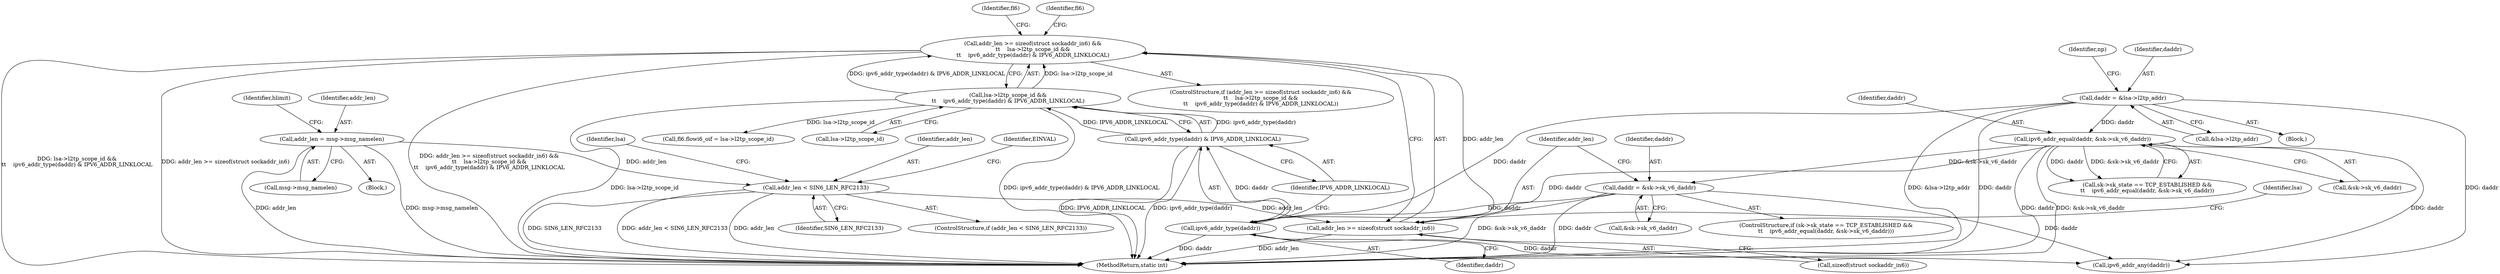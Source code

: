 digraph "0_linux_45f6fad84cc305103b28d73482b344d7f5b76f39_19@API" {
"1000278" [label="(Call,addr_len >= sizeof(struct sockaddr_in6) &&\n\t\t    lsa->l2tp_scope_id &&\n\t\t    ipv6_addr_type(daddr) & IPV6_ADDR_LINKLOCAL)"];
"1000279" [label="(Call,addr_len >= sizeof(struct sockaddr_in6))"];
"1000198" [label="(Call,addr_len < SIN6_LEN_RFC2133)"];
"1000134" [label="(Call,addr_len = msg->msg_namelen)"];
"1000283" [label="(Call,lsa->l2tp_scope_id &&\n\t\t    ipv6_addr_type(daddr) & IPV6_ADDR_LINKLOCAL)"];
"1000287" [label="(Call,ipv6_addr_type(daddr) & IPV6_ADDR_LINKLOCAL)"];
"1000288" [label="(Call,ipv6_addr_type(daddr))"];
"1000217" [label="(Call,daddr = &lsa->l2tp_addr)"];
"1000265" [label="(Call,ipv6_addr_equal(daddr, &sk->sk_v6_daddr))"];
"1000271" [label="(Call,daddr = &sk->sk_v6_daddr)"];
"1000285" [label="(Identifier,lsa)"];
"1000654" [label="(MethodReturn,static int)"];
"1000200" [label="(Identifier,SIN6_LEN_RFC2133)"];
"1000284" [label="(Call,lsa->l2tp_scope_id)"];
"1000273" [label="(Call,&sk->sk_v6_daddr)"];
"1000279" [label="(Call,addr_len >= sizeof(struct sockaddr_in6))"];
"1000290" [label="(Identifier,IPV6_ADDR_LINKLOCAL)"];
"1000281" [label="(Call,sizeof(struct sockaddr_in6))"];
"1000197" [label="(ControlStructure,if (addr_len < SIN6_LEN_RFC2133))"];
"1000218" [label="(Identifier,daddr)"];
"1000225" [label="(Identifier,np)"];
"1000141" [label="(Identifier,hlimit)"];
"1000267" [label="(Call,&sk->sk_v6_daddr)"];
"1000207" [label="(Identifier,lsa)"];
"1000265" [label="(Call,ipv6_addr_equal(daddr, &sk->sk_v6_daddr))"];
"1000110" [label="(Block,)"];
"1000288" [label="(Call,ipv6_addr_type(daddr))"];
"1000283" [label="(Call,lsa->l2tp_scope_id &&\n\t\t    ipv6_addr_type(daddr) & IPV6_ADDR_LINKLOCAL)"];
"1000258" [label="(ControlStructure,if (sk->sk_state == TCP_ESTABLISHED &&\n\t\t    ipv6_addr_equal(daddr, &sk->sk_v6_daddr)))"];
"1000134" [label="(Call,addr_len = msg->msg_namelen)"];
"1000277" [label="(ControlStructure,if (addr_len >= sizeof(struct sockaddr_in6) &&\n\t\t    lsa->l2tp_scope_id &&\n\t\t    ipv6_addr_type(daddr) & IPV6_ADDR_LINKLOCAL))"];
"1000199" [label="(Identifier,addr_len)"];
"1000271" [label="(Call,daddr = &sk->sk_v6_daddr)"];
"1000291" [label="(Call,fl6.flowi6_oif = lsa->l2tp_scope_id)"];
"1000219" [label="(Call,&lsa->l2tp_addr)"];
"1000325" [label="(Identifier,fl6)"];
"1000280" [label="(Identifier,addr_len)"];
"1000287" [label="(Call,ipv6_addr_type(daddr) & IPV6_ADDR_LINKLOCAL)"];
"1000135" [label="(Identifier,addr_len)"];
"1000203" [label="(Identifier,EINVAL)"];
"1000293" [label="(Identifier,fl6)"];
"1000266" [label="(Identifier,daddr)"];
"1000278" [label="(Call,addr_len >= sizeof(struct sockaddr_in6) &&\n\t\t    lsa->l2tp_scope_id &&\n\t\t    ipv6_addr_type(daddr) & IPV6_ADDR_LINKLOCAL)"];
"1000272" [label="(Identifier,daddr)"];
"1000196" [label="(Block,)"];
"1000289" [label="(Identifier,daddr)"];
"1000198" [label="(Call,addr_len < SIN6_LEN_RFC2133)"];
"1000217" [label="(Call,daddr = &lsa->l2tp_addr)"];
"1000449" [label="(Call,ipv6_addr_any(daddr))"];
"1000259" [label="(Call,sk->sk_state == TCP_ESTABLISHED &&\n\t\t    ipv6_addr_equal(daddr, &sk->sk_v6_daddr))"];
"1000136" [label="(Call,msg->msg_namelen)"];
"1000278" -> "1000277"  [label="AST: "];
"1000278" -> "1000279"  [label="CFG: "];
"1000278" -> "1000283"  [label="CFG: "];
"1000279" -> "1000278"  [label="AST: "];
"1000283" -> "1000278"  [label="AST: "];
"1000293" -> "1000278"  [label="CFG: "];
"1000325" -> "1000278"  [label="CFG: "];
"1000278" -> "1000654"  [label="DDG: addr_len >= sizeof(struct sockaddr_in6) &&\n\t\t    lsa->l2tp_scope_id &&\n\t\t    ipv6_addr_type(daddr) & IPV6_ADDR_LINKLOCAL"];
"1000278" -> "1000654"  [label="DDG: lsa->l2tp_scope_id &&\n\t\t    ipv6_addr_type(daddr) & IPV6_ADDR_LINKLOCAL"];
"1000278" -> "1000654"  [label="DDG: addr_len >= sizeof(struct sockaddr_in6)"];
"1000279" -> "1000278"  [label="DDG: addr_len"];
"1000283" -> "1000278"  [label="DDG: lsa->l2tp_scope_id"];
"1000283" -> "1000278"  [label="DDG: ipv6_addr_type(daddr) & IPV6_ADDR_LINKLOCAL"];
"1000279" -> "1000281"  [label="CFG: "];
"1000280" -> "1000279"  [label="AST: "];
"1000281" -> "1000279"  [label="AST: "];
"1000285" -> "1000279"  [label="CFG: "];
"1000279" -> "1000654"  [label="DDG: addr_len"];
"1000198" -> "1000279"  [label="DDG: addr_len"];
"1000198" -> "1000197"  [label="AST: "];
"1000198" -> "1000200"  [label="CFG: "];
"1000199" -> "1000198"  [label="AST: "];
"1000200" -> "1000198"  [label="AST: "];
"1000203" -> "1000198"  [label="CFG: "];
"1000207" -> "1000198"  [label="CFG: "];
"1000198" -> "1000654"  [label="DDG: SIN6_LEN_RFC2133"];
"1000198" -> "1000654"  [label="DDG: addr_len"];
"1000198" -> "1000654"  [label="DDG: addr_len < SIN6_LEN_RFC2133"];
"1000134" -> "1000198"  [label="DDG: addr_len"];
"1000134" -> "1000110"  [label="AST: "];
"1000134" -> "1000136"  [label="CFG: "];
"1000135" -> "1000134"  [label="AST: "];
"1000136" -> "1000134"  [label="AST: "];
"1000141" -> "1000134"  [label="CFG: "];
"1000134" -> "1000654"  [label="DDG: addr_len"];
"1000134" -> "1000654"  [label="DDG: msg->msg_namelen"];
"1000283" -> "1000284"  [label="CFG: "];
"1000283" -> "1000287"  [label="CFG: "];
"1000284" -> "1000283"  [label="AST: "];
"1000287" -> "1000283"  [label="AST: "];
"1000283" -> "1000654"  [label="DDG: lsa->l2tp_scope_id"];
"1000283" -> "1000654"  [label="DDG: ipv6_addr_type(daddr) & IPV6_ADDR_LINKLOCAL"];
"1000287" -> "1000283"  [label="DDG: ipv6_addr_type(daddr)"];
"1000287" -> "1000283"  [label="DDG: IPV6_ADDR_LINKLOCAL"];
"1000283" -> "1000291"  [label="DDG: lsa->l2tp_scope_id"];
"1000287" -> "1000290"  [label="CFG: "];
"1000288" -> "1000287"  [label="AST: "];
"1000290" -> "1000287"  [label="AST: "];
"1000287" -> "1000654"  [label="DDG: IPV6_ADDR_LINKLOCAL"];
"1000287" -> "1000654"  [label="DDG: ipv6_addr_type(daddr)"];
"1000288" -> "1000287"  [label="DDG: daddr"];
"1000288" -> "1000289"  [label="CFG: "];
"1000289" -> "1000288"  [label="AST: "];
"1000290" -> "1000288"  [label="CFG: "];
"1000288" -> "1000654"  [label="DDG: daddr"];
"1000217" -> "1000288"  [label="DDG: daddr"];
"1000265" -> "1000288"  [label="DDG: daddr"];
"1000271" -> "1000288"  [label="DDG: daddr"];
"1000288" -> "1000449"  [label="DDG: daddr"];
"1000217" -> "1000196"  [label="AST: "];
"1000217" -> "1000219"  [label="CFG: "];
"1000218" -> "1000217"  [label="AST: "];
"1000219" -> "1000217"  [label="AST: "];
"1000225" -> "1000217"  [label="CFG: "];
"1000217" -> "1000654"  [label="DDG: &lsa->l2tp_addr"];
"1000217" -> "1000654"  [label="DDG: daddr"];
"1000217" -> "1000265"  [label="DDG: daddr"];
"1000217" -> "1000449"  [label="DDG: daddr"];
"1000265" -> "1000259"  [label="AST: "];
"1000265" -> "1000267"  [label="CFG: "];
"1000266" -> "1000265"  [label="AST: "];
"1000267" -> "1000265"  [label="AST: "];
"1000259" -> "1000265"  [label="CFG: "];
"1000265" -> "1000654"  [label="DDG: &sk->sk_v6_daddr"];
"1000265" -> "1000654"  [label="DDG: daddr"];
"1000265" -> "1000259"  [label="DDG: daddr"];
"1000265" -> "1000259"  [label="DDG: &sk->sk_v6_daddr"];
"1000265" -> "1000271"  [label="DDG: &sk->sk_v6_daddr"];
"1000265" -> "1000449"  [label="DDG: daddr"];
"1000271" -> "1000258"  [label="AST: "];
"1000271" -> "1000273"  [label="CFG: "];
"1000272" -> "1000271"  [label="AST: "];
"1000273" -> "1000271"  [label="AST: "];
"1000280" -> "1000271"  [label="CFG: "];
"1000271" -> "1000654"  [label="DDG: &sk->sk_v6_daddr"];
"1000271" -> "1000654"  [label="DDG: daddr"];
"1000271" -> "1000449"  [label="DDG: daddr"];
}

